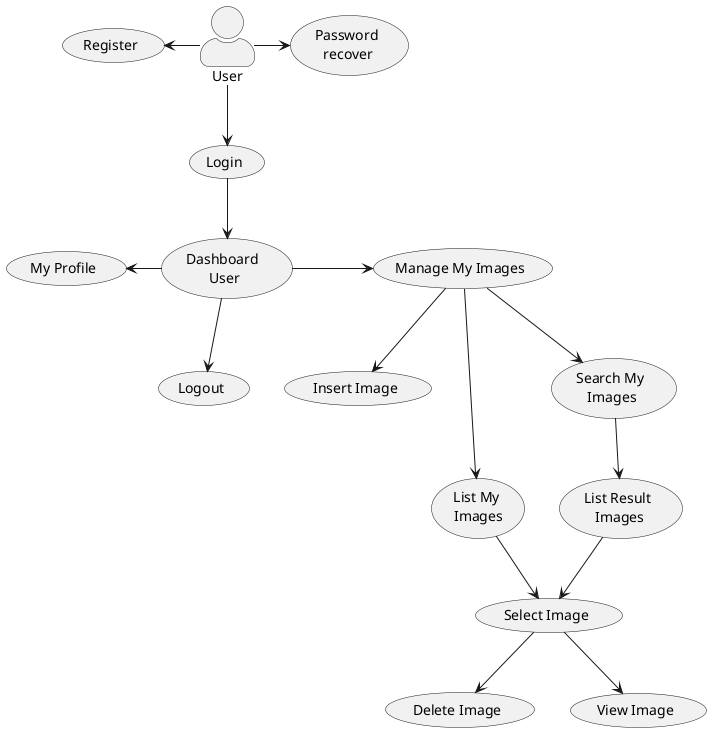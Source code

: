 @startuml
skinparam actorStyle awesome

' Actor definition
actor User

' Usecase definition
usecase (Register) as uc_register
usecase (Login) as uc_login
usecase (Logout) as uc_logout
usecase (Password \nrecover) as uc_password_recover
usecase (My Profile) as uc_my_profile
usecase (Dashboard \nUser) as uc_dashboard_user
usecase (Manage My Images) as uc_manage_image
usecase (Insert Image) as uc_private_image
usecase (List My \nImages) as uc_list_private_image
usecase (Delete Image) as uc_delete_private_image
usecase (Select Image) as uc_select_private_image
usecase (View Image) as uc_view_private_image
usecase (Search My \nImages) as uc_search_private_image
usecase (List Result \nImages) as uc_list_result_images

uc_dashboard_user -> uc_manage_image
uc_manage_image --> uc_private_image
uc_manage_image --> uc_list_private_image
uc_manage_image --> uc_search_private_image
uc_search_private_image --> uc_list_result_images
uc_list_result_images --> uc_select_private_image
uc_list_private_image --> uc_select_private_image
uc_select_private_image --> uc_delete_private_image
uc_select_private_image --> uc_view_private_image 

uc_register <- User
User -> uc_password_recover
User --> uc_login
uc_login --> uc_dashboard_user

uc_dashboard_user --> uc_logout
uc_dashboard_user -left-> uc_my_profile

@enduml